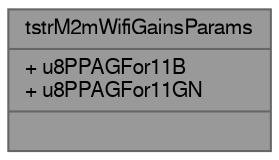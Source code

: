 digraph "tstrM2mWifiGainsParams"
{
 // LATEX_PDF_SIZE
  bgcolor="transparent";
  edge [fontname=FreeSans,fontsize=10,labelfontname=FreeSans,labelfontsize=10];
  node [fontname=FreeSans,fontsize=10,shape=box,height=0.2,width=0.4];
  Node1 [shape=record,label="{tstrM2mWifiGainsParams\n|+ u8PPAGFor11B\l+ u8PPAGFor11GN\l|}",height=0.2,width=0.4,color="gray40", fillcolor="grey60", style="filled", fontcolor="black",tooltip="Gain Values."];
}
